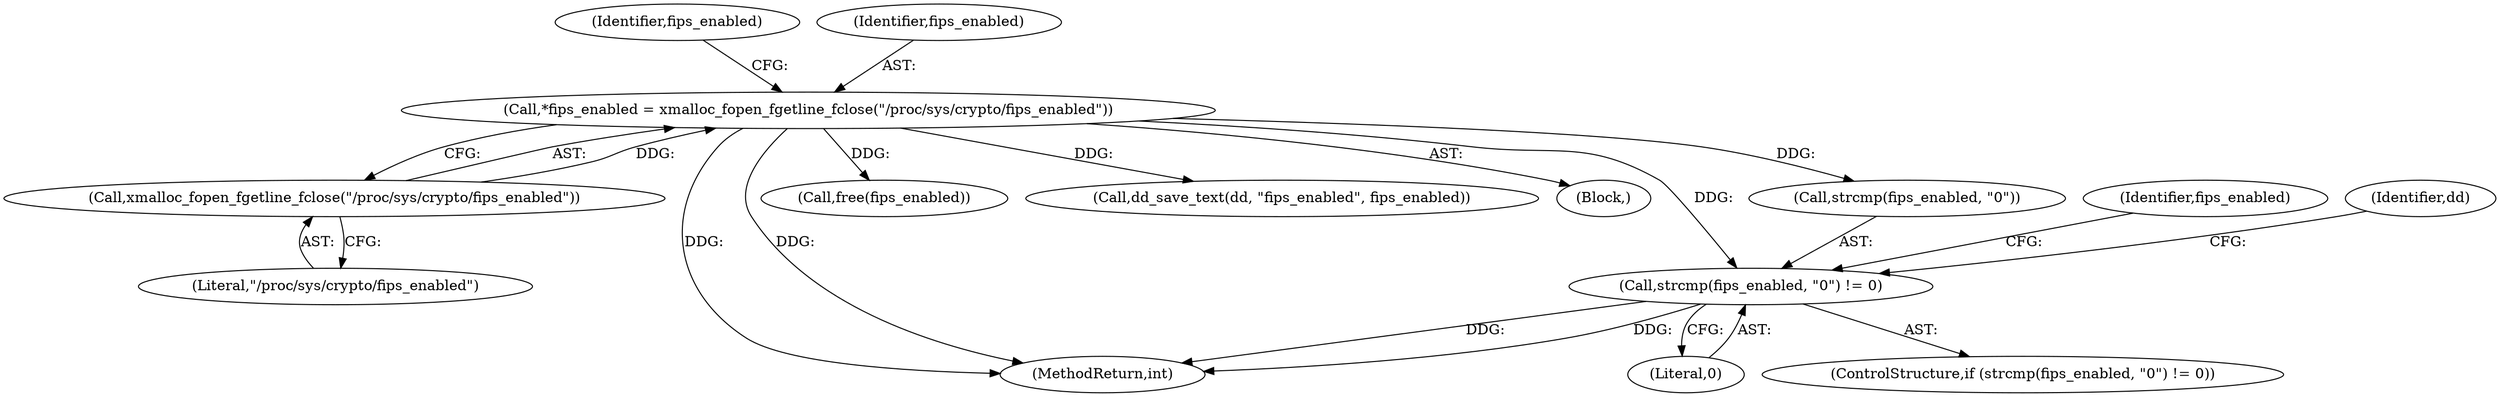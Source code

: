 digraph "0_abrt_3c1b60cfa62d39e5fff5a53a5bc53dae189e740e@API" {
"1001074" [label="(Call,strcmp(fips_enabled, \"0\") != 0)"];
"1001066" [label="(Call,*fips_enabled = xmalloc_fopen_fgetline_fclose(\"/proc/sys/crypto/fips_enabled\"))"];
"1001068" [label="(Call,xmalloc_fopen_fgetline_fclose(\"/proc/sys/crypto/fips_enabled\"))"];
"1001075" [label="(Call,strcmp(fips_enabled, \"0\"))"];
"1001083" [label="(Call,free(fips_enabled))"];
"1001084" [label="(Identifier,fips_enabled)"];
"1001079" [label="(Call,dd_save_text(dd, \"fips_enabled\", fips_enabled))"];
"1001069" [label="(Literal,\"/proc/sys/crypto/fips_enabled\")"];
"1001080" [label="(Identifier,dd)"];
"1001073" [label="(ControlStructure,if (strcmp(fips_enabled, \"0\") != 0))"];
"1000781" [label="(Block,)"];
"1001071" [label="(Identifier,fips_enabled)"];
"1001078" [label="(Literal,0)"];
"1001068" [label="(Call,xmalloc_fopen_fgetline_fclose(\"/proc/sys/crypto/fips_enabled\"))"];
"1001066" [label="(Call,*fips_enabled = xmalloc_fopen_fgetline_fclose(\"/proc/sys/crypto/fips_enabled\"))"];
"1001067" [label="(Identifier,fips_enabled)"];
"1001074" [label="(Call,strcmp(fips_enabled, \"0\") != 0)"];
"1001445" [label="(MethodReturn,int)"];
"1001074" -> "1001073"  [label="AST: "];
"1001074" -> "1001078"  [label="CFG: "];
"1001075" -> "1001074"  [label="AST: "];
"1001078" -> "1001074"  [label="AST: "];
"1001080" -> "1001074"  [label="CFG: "];
"1001084" -> "1001074"  [label="CFG: "];
"1001074" -> "1001445"  [label="DDG: "];
"1001074" -> "1001445"  [label="DDG: "];
"1001066" -> "1001074"  [label="DDG: "];
"1001066" -> "1000781"  [label="AST: "];
"1001066" -> "1001068"  [label="CFG: "];
"1001067" -> "1001066"  [label="AST: "];
"1001068" -> "1001066"  [label="AST: "];
"1001071" -> "1001066"  [label="CFG: "];
"1001066" -> "1001445"  [label="DDG: "];
"1001066" -> "1001445"  [label="DDG: "];
"1001068" -> "1001066"  [label="DDG: "];
"1001066" -> "1001075"  [label="DDG: "];
"1001066" -> "1001079"  [label="DDG: "];
"1001066" -> "1001083"  [label="DDG: "];
"1001068" -> "1001069"  [label="CFG: "];
"1001069" -> "1001068"  [label="AST: "];
}
